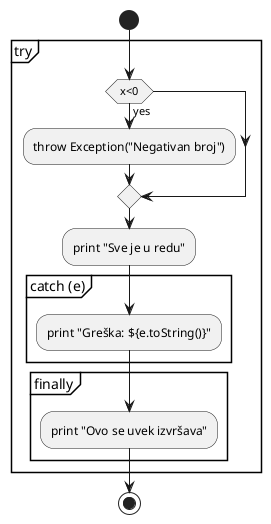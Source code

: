 @startuml
start
group try
if (x<0) then (yes)
:throw Exception("Negativan broj");
endif
:print "Sve je u redu";
group catch (e)
:print "Greška: ${e.toString()}";
end group
group finally
:print "Ovo se uvek izvršava";
end group
end group
stop
@enduml
